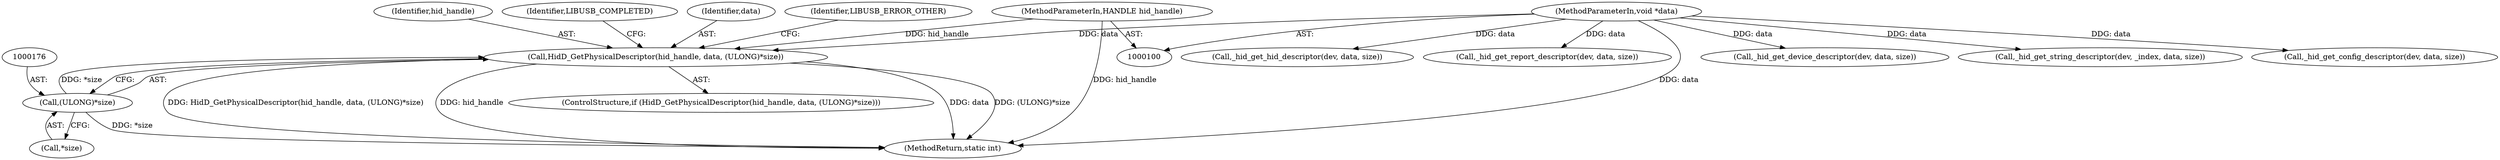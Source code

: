 digraph "1_Chrome_ac149a8d4371c0e01e0934fdd57b09e86f96b5b9_1@pointer" {
"1000172" [label="(Call,HidD_GetPhysicalDescriptor(hid_handle, data, (ULONG)*size))"];
"1000102" [label="(MethodParameterIn,HANDLE hid_handle)"];
"1000106" [label="(MethodParameterIn,void *data)"];
"1000175" [label="(Call,(ULONG)*size)"];
"1000173" [label="(Identifier,hid_handle)"];
"1000127" [label="(Call,_hid_get_config_descriptor(dev, data, size))"];
"1000175" [label="(Call,(ULONG)*size)"];
"1000177" [label="(Call,*size)"];
"1000180" [label="(Identifier,LIBUSB_COMPLETED)"];
"1000171" [label="(ControlStructure,if (HidD_GetPhysicalDescriptor(hid_handle, data, (ULONG)*size)))"];
"1000149" [label="(Call,_hid_get_hid_descriptor(dev, data, size))"];
"1000162" [label="(Call,_hid_get_report_descriptor(dev, data, size))"];
"1000187" [label="(MethodReturn,static int)"];
"1000102" [label="(MethodParameterIn,HANDLE hid_handle)"];
"1000174" [label="(Identifier,data)"];
"1000182" [label="(Identifier,LIBUSB_ERROR_OTHER)"];
"1000116" [label="(Call,_hid_get_device_descriptor(dev, data, size))"];
"1000106" [label="(MethodParameterIn,void *data)"];
"1000172" [label="(Call,HidD_GetPhysicalDescriptor(hid_handle, data, (ULONG)*size))"];
"1000137" [label="(Call,_hid_get_string_descriptor(dev, _index, data, size))"];
"1000172" -> "1000171"  [label="AST: "];
"1000172" -> "1000175"  [label="CFG: "];
"1000173" -> "1000172"  [label="AST: "];
"1000174" -> "1000172"  [label="AST: "];
"1000175" -> "1000172"  [label="AST: "];
"1000180" -> "1000172"  [label="CFG: "];
"1000182" -> "1000172"  [label="CFG: "];
"1000172" -> "1000187"  [label="DDG: HidD_GetPhysicalDescriptor(hid_handle, data, (ULONG)*size)"];
"1000172" -> "1000187"  [label="DDG: hid_handle"];
"1000172" -> "1000187"  [label="DDG: data"];
"1000172" -> "1000187"  [label="DDG: (ULONG)*size"];
"1000102" -> "1000172"  [label="DDG: hid_handle"];
"1000106" -> "1000172"  [label="DDG: data"];
"1000175" -> "1000172"  [label="DDG: *size"];
"1000102" -> "1000100"  [label="AST: "];
"1000102" -> "1000187"  [label="DDG: hid_handle"];
"1000106" -> "1000100"  [label="AST: "];
"1000106" -> "1000187"  [label="DDG: data"];
"1000106" -> "1000116"  [label="DDG: data"];
"1000106" -> "1000127"  [label="DDG: data"];
"1000106" -> "1000137"  [label="DDG: data"];
"1000106" -> "1000149"  [label="DDG: data"];
"1000106" -> "1000162"  [label="DDG: data"];
"1000175" -> "1000177"  [label="CFG: "];
"1000176" -> "1000175"  [label="AST: "];
"1000177" -> "1000175"  [label="AST: "];
"1000175" -> "1000187"  [label="DDG: *size"];
}
